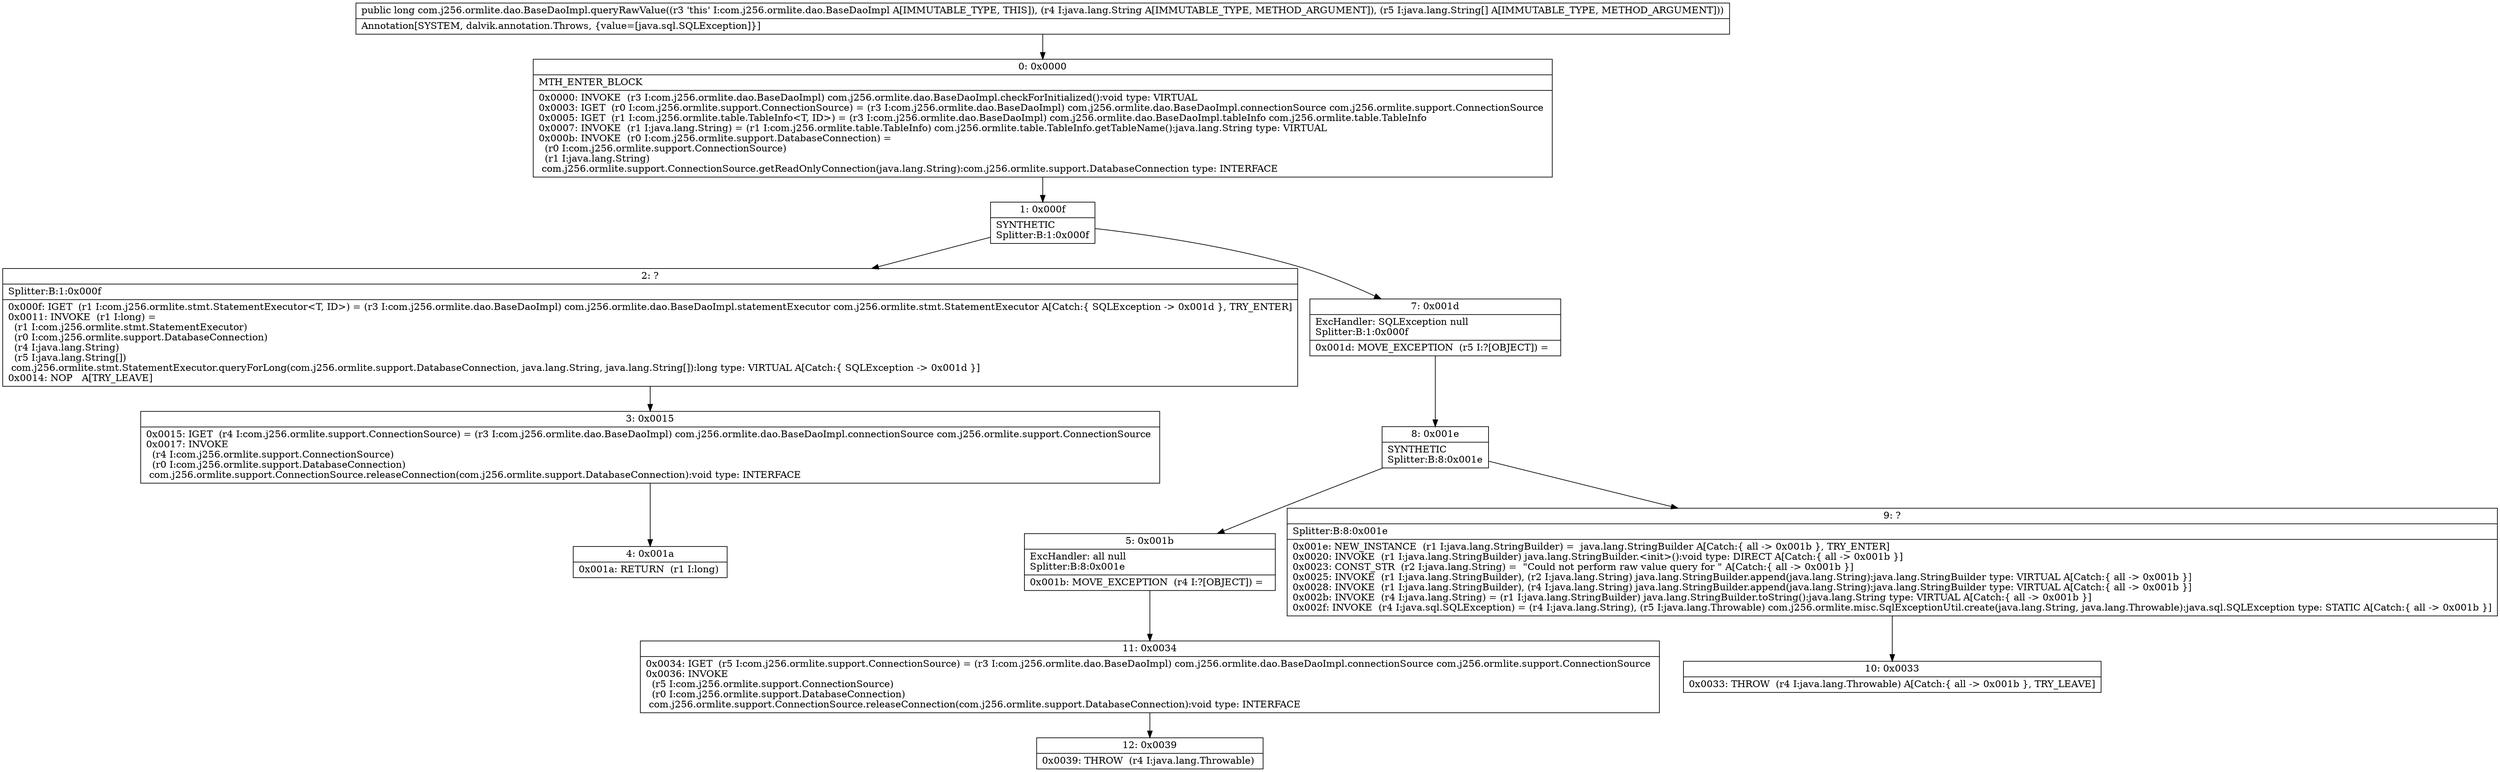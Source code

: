 digraph "CFG forcom.j256.ormlite.dao.BaseDaoImpl.queryRawValue(Ljava\/lang\/String;[Ljava\/lang\/String;)J" {
Node_0 [shape=record,label="{0\:\ 0x0000|MTH_ENTER_BLOCK\l|0x0000: INVOKE  (r3 I:com.j256.ormlite.dao.BaseDaoImpl) com.j256.ormlite.dao.BaseDaoImpl.checkForInitialized():void type: VIRTUAL \l0x0003: IGET  (r0 I:com.j256.ormlite.support.ConnectionSource) = (r3 I:com.j256.ormlite.dao.BaseDaoImpl) com.j256.ormlite.dao.BaseDaoImpl.connectionSource com.j256.ormlite.support.ConnectionSource \l0x0005: IGET  (r1 I:com.j256.ormlite.table.TableInfo\<T, ID\>) = (r3 I:com.j256.ormlite.dao.BaseDaoImpl) com.j256.ormlite.dao.BaseDaoImpl.tableInfo com.j256.ormlite.table.TableInfo \l0x0007: INVOKE  (r1 I:java.lang.String) = (r1 I:com.j256.ormlite.table.TableInfo) com.j256.ormlite.table.TableInfo.getTableName():java.lang.String type: VIRTUAL \l0x000b: INVOKE  (r0 I:com.j256.ormlite.support.DatabaseConnection) = \l  (r0 I:com.j256.ormlite.support.ConnectionSource)\l  (r1 I:java.lang.String)\l com.j256.ormlite.support.ConnectionSource.getReadOnlyConnection(java.lang.String):com.j256.ormlite.support.DatabaseConnection type: INTERFACE \l}"];
Node_1 [shape=record,label="{1\:\ 0x000f|SYNTHETIC\lSplitter:B:1:0x000f\l}"];
Node_2 [shape=record,label="{2\:\ ?|Splitter:B:1:0x000f\l|0x000f: IGET  (r1 I:com.j256.ormlite.stmt.StatementExecutor\<T, ID\>) = (r3 I:com.j256.ormlite.dao.BaseDaoImpl) com.j256.ormlite.dao.BaseDaoImpl.statementExecutor com.j256.ormlite.stmt.StatementExecutor A[Catch:\{ SQLException \-\> 0x001d \}, TRY_ENTER]\l0x0011: INVOKE  (r1 I:long) = \l  (r1 I:com.j256.ormlite.stmt.StatementExecutor)\l  (r0 I:com.j256.ormlite.support.DatabaseConnection)\l  (r4 I:java.lang.String)\l  (r5 I:java.lang.String[])\l com.j256.ormlite.stmt.StatementExecutor.queryForLong(com.j256.ormlite.support.DatabaseConnection, java.lang.String, java.lang.String[]):long type: VIRTUAL A[Catch:\{ SQLException \-\> 0x001d \}]\l0x0014: NOP   A[TRY_LEAVE]\l}"];
Node_3 [shape=record,label="{3\:\ 0x0015|0x0015: IGET  (r4 I:com.j256.ormlite.support.ConnectionSource) = (r3 I:com.j256.ormlite.dao.BaseDaoImpl) com.j256.ormlite.dao.BaseDaoImpl.connectionSource com.j256.ormlite.support.ConnectionSource \l0x0017: INVOKE  \l  (r4 I:com.j256.ormlite.support.ConnectionSource)\l  (r0 I:com.j256.ormlite.support.DatabaseConnection)\l com.j256.ormlite.support.ConnectionSource.releaseConnection(com.j256.ormlite.support.DatabaseConnection):void type: INTERFACE \l}"];
Node_4 [shape=record,label="{4\:\ 0x001a|0x001a: RETURN  (r1 I:long) \l}"];
Node_5 [shape=record,label="{5\:\ 0x001b|ExcHandler: all null\lSplitter:B:8:0x001e\l|0x001b: MOVE_EXCEPTION  (r4 I:?[OBJECT]) =  \l}"];
Node_7 [shape=record,label="{7\:\ 0x001d|ExcHandler: SQLException null\lSplitter:B:1:0x000f\l|0x001d: MOVE_EXCEPTION  (r5 I:?[OBJECT]) =  \l}"];
Node_8 [shape=record,label="{8\:\ 0x001e|SYNTHETIC\lSplitter:B:8:0x001e\l}"];
Node_9 [shape=record,label="{9\:\ ?|Splitter:B:8:0x001e\l|0x001e: NEW_INSTANCE  (r1 I:java.lang.StringBuilder) =  java.lang.StringBuilder A[Catch:\{ all \-\> 0x001b \}, TRY_ENTER]\l0x0020: INVOKE  (r1 I:java.lang.StringBuilder) java.lang.StringBuilder.\<init\>():void type: DIRECT A[Catch:\{ all \-\> 0x001b \}]\l0x0023: CONST_STR  (r2 I:java.lang.String) =  \"Could not perform raw value query for \" A[Catch:\{ all \-\> 0x001b \}]\l0x0025: INVOKE  (r1 I:java.lang.StringBuilder), (r2 I:java.lang.String) java.lang.StringBuilder.append(java.lang.String):java.lang.StringBuilder type: VIRTUAL A[Catch:\{ all \-\> 0x001b \}]\l0x0028: INVOKE  (r1 I:java.lang.StringBuilder), (r4 I:java.lang.String) java.lang.StringBuilder.append(java.lang.String):java.lang.StringBuilder type: VIRTUAL A[Catch:\{ all \-\> 0x001b \}]\l0x002b: INVOKE  (r4 I:java.lang.String) = (r1 I:java.lang.StringBuilder) java.lang.StringBuilder.toString():java.lang.String type: VIRTUAL A[Catch:\{ all \-\> 0x001b \}]\l0x002f: INVOKE  (r4 I:java.sql.SQLException) = (r4 I:java.lang.String), (r5 I:java.lang.Throwable) com.j256.ormlite.misc.SqlExceptionUtil.create(java.lang.String, java.lang.Throwable):java.sql.SQLException type: STATIC A[Catch:\{ all \-\> 0x001b \}]\l}"];
Node_10 [shape=record,label="{10\:\ 0x0033|0x0033: THROW  (r4 I:java.lang.Throwable) A[Catch:\{ all \-\> 0x001b \}, TRY_LEAVE]\l}"];
Node_11 [shape=record,label="{11\:\ 0x0034|0x0034: IGET  (r5 I:com.j256.ormlite.support.ConnectionSource) = (r3 I:com.j256.ormlite.dao.BaseDaoImpl) com.j256.ormlite.dao.BaseDaoImpl.connectionSource com.j256.ormlite.support.ConnectionSource \l0x0036: INVOKE  \l  (r5 I:com.j256.ormlite.support.ConnectionSource)\l  (r0 I:com.j256.ormlite.support.DatabaseConnection)\l com.j256.ormlite.support.ConnectionSource.releaseConnection(com.j256.ormlite.support.DatabaseConnection):void type: INTERFACE \l}"];
Node_12 [shape=record,label="{12\:\ 0x0039|0x0039: THROW  (r4 I:java.lang.Throwable) \l}"];
MethodNode[shape=record,label="{public long com.j256.ormlite.dao.BaseDaoImpl.queryRawValue((r3 'this' I:com.j256.ormlite.dao.BaseDaoImpl A[IMMUTABLE_TYPE, THIS]), (r4 I:java.lang.String A[IMMUTABLE_TYPE, METHOD_ARGUMENT]), (r5 I:java.lang.String[] A[IMMUTABLE_TYPE, METHOD_ARGUMENT]))  | Annotation[SYSTEM, dalvik.annotation.Throws, \{value=[java.sql.SQLException]\}]\l}"];
MethodNode -> Node_0;
Node_0 -> Node_1;
Node_1 -> Node_2;
Node_1 -> Node_7;
Node_2 -> Node_3;
Node_3 -> Node_4;
Node_5 -> Node_11;
Node_7 -> Node_8;
Node_8 -> Node_9;
Node_8 -> Node_5;
Node_9 -> Node_10;
Node_11 -> Node_12;
}

